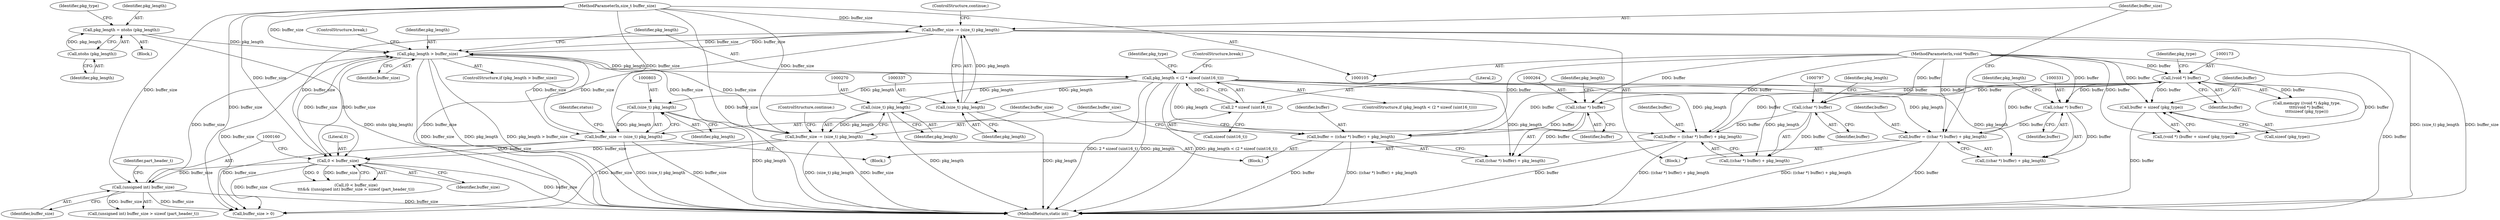 digraph "0_collectd_b589096f907052b3a4da2b9ccc9b0e2e888dfc18@API" {
"1000184" [label="(Call,buffer + sizeof (pkg_type))"];
"1000172" [label="(Call,(void *) buffer)"];
"1000327" [label="(Call,buffer = ((char *) buffer) + pkg_length)"];
"1000330" [label="(Call,(char *) buffer)"];
"1000107" [label="(MethodParameterIn,void *buffer)"];
"1000204" [label="(Call,pkg_length < (2 * sizeof (uint16_t)))"];
"1000199" [label="(Call,pkg_length > buffer_size)"];
"1000190" [label="(Call,pkg_length = ntohs (pkg_length))"];
"1000192" [label="(Call,ntohs (pkg_length))"];
"1000155" [label="(Call,0 < buffer_size)"];
"1000267" [label="(Call,buffer_size -= (size_t) pkg_length)"];
"1000269" [label="(Call,(size_t) pkg_length)"];
"1000108" [label="(MethodParameterIn,size_t buffer_size)"];
"1000800" [label="(Call,buffer_size -= (size_t) pkg_length)"];
"1000802" [label="(Call,(size_t) pkg_length)"];
"1000334" [label="(Call,buffer_size -= (size_t) pkg_length)"];
"1000336" [label="(Call,(size_t) pkg_length)"];
"1000159" [label="(Call,(unsigned int) buffer_size)"];
"1000206" [label="(Call,2 * sizeof (uint16_t))"];
"1000793" [label="(Call,buffer = ((char *) buffer) + pkg_length)"];
"1000796" [label="(Call,(char *) buffer)"];
"1000260" [label="(Call,buffer = ((char *) buffer) + pkg_length)"];
"1000263" [label="(Call,(char *) buffer)"];
"1000801" [label="(Identifier,buffer_size)"];
"1000161" [label="(Identifier,buffer_size)"];
"1000263" [label="(Call,(char *) buffer)"];
"1000157" [label="(Identifier,buffer_size)"];
"1000195" [label="(Identifier,pkg_type)"];
"1000202" [label="(ControlStructure,break;)"];
"1000207" [label="(Literal,2)"];
"1000198" [label="(ControlStructure,if (pkg_length > buffer_size))"];
"1000267" [label="(Call,buffer_size -= (size_t) pkg_length)"];
"1000200" [label="(Identifier,pkg_length)"];
"1000186" [label="(Call,sizeof (pkg_type))"];
"1000108" [label="(MethodParameterIn,size_t buffer_size)"];
"1000191" [label="(Identifier,pkg_length)"];
"1000164" [label="(Block,)"];
"1000152" [label="(Identifier,status)"];
"1000789" [label="(Block,)"];
"1000163" [label="(Identifier,part_header_t)"];
"1000794" [label="(Identifier,buffer)"];
"1000336" [label="(Call,(size_t) pkg_length)"];
"1000261" [label="(Identifier,buffer)"];
"1000272" [label="(ControlStructure,continue;)"];
"1000182" [label="(Call,(void *) (buffer + sizeof (pkg_type)))"];
"1000156" [label="(Literal,0)"];
"1000201" [label="(Identifier,buffer_size)"];
"1000204" [label="(Call,pkg_length < (2 * sizeof (uint16_t)))"];
"1000316" [label="(Block,)"];
"1000334" [label="(Call,buffer_size -= (size_t) pkg_length)"];
"1000249" [label="(Block,)"];
"1000174" [label="(Identifier,buffer)"];
"1000327" [label="(Call,buffer = ((char *) buffer) + pkg_length)"];
"1000260" [label="(Call,buffer = ((char *) buffer) + pkg_length)"];
"1000206" [label="(Call,2 * sizeof (uint16_t))"];
"1000810" [label="(Call,buffer_size > 0)"];
"1000192" [label="(Call,ntohs (pkg_length))"];
"1000804" [label="(Identifier,pkg_length)"];
"1000330" [label="(Call,(char *) buffer)"];
"1000338" [label="(Identifier,pkg_length)"];
"1000184" [label="(Call,buffer + sizeof (pkg_type))"];
"1000799" [label="(Identifier,pkg_length)"];
"1000265" [label="(Identifier,buffer)"];
"1000167" [label="(Call,memcpy ((void *) &pkg_type,\n\t\t\t\t(void *) buffer,\n\t\t\t\tsizeof (pkg_type)))"];
"1000793" [label="(Call,buffer = ((char *) buffer) + pkg_length)"];
"1000203" [label="(ControlStructure,if (pkg_length < (2 * sizeof (uint16_t))))"];
"1000155" [label="(Call,0 < buffer_size)"];
"1000800" [label="(Call,buffer_size -= (size_t) pkg_length)"];
"1000328" [label="(Identifier,buffer)"];
"1000213" [label="(Identifier,pkg_type)"];
"1000269" [label="(Call,(size_t) pkg_length)"];
"1000176" [label="(Identifier,pkg_type)"];
"1000329" [label="(Call,((char *) buffer) + pkg_length)"];
"1000159" [label="(Call,(unsigned int) buffer_size)"];
"1000271" [label="(Identifier,pkg_length)"];
"1000335" [label="(Identifier,buffer_size)"];
"1000802" [label="(Call,(size_t) pkg_length)"];
"1000332" [label="(Identifier,buffer)"];
"1000190" [label="(Call,pkg_length = ntohs (pkg_length))"];
"1000158" [label="(Call,(unsigned int) buffer_size > sizeof (part_header_t))"];
"1000185" [label="(Identifier,buffer)"];
"1000210" [label="(ControlStructure,break;)"];
"1000339" [label="(ControlStructure,continue;)"];
"1000795" [label="(Call,((char *) buffer) + pkg_length)"];
"1000817" [label="(MethodReturn,static int)"];
"1000154" [label="(Call,(0 < buffer_size)\n\t\t\t&& ((unsigned int) buffer_size > sizeof (part_header_t)))"];
"1000798" [label="(Identifier,buffer)"];
"1000796" [label="(Call,(char *) buffer)"];
"1000333" [label="(Identifier,pkg_length)"];
"1000266" [label="(Identifier,pkg_length)"];
"1000199" [label="(Call,pkg_length > buffer_size)"];
"1000193" [label="(Identifier,pkg_length)"];
"1000107" [label="(MethodParameterIn,void *buffer)"];
"1000262" [label="(Call,((char *) buffer) + pkg_length)"];
"1000268" [label="(Identifier,buffer_size)"];
"1000208" [label="(Call,sizeof (uint16_t))"];
"1000172" [label="(Call,(void *) buffer)"];
"1000205" [label="(Identifier,pkg_length)"];
"1000184" -> "1000182"  [label="AST: "];
"1000184" -> "1000186"  [label="CFG: "];
"1000185" -> "1000184"  [label="AST: "];
"1000186" -> "1000184"  [label="AST: "];
"1000182" -> "1000184"  [label="CFG: "];
"1000184" -> "1000817"  [label="DDG: buffer"];
"1000172" -> "1000184"  [label="DDG: buffer"];
"1000107" -> "1000184"  [label="DDG: buffer"];
"1000172" -> "1000167"  [label="AST: "];
"1000172" -> "1000174"  [label="CFG: "];
"1000173" -> "1000172"  [label="AST: "];
"1000174" -> "1000172"  [label="AST: "];
"1000176" -> "1000172"  [label="CFG: "];
"1000172" -> "1000167"  [label="DDG: buffer"];
"1000327" -> "1000172"  [label="DDG: buffer"];
"1000793" -> "1000172"  [label="DDG: buffer"];
"1000260" -> "1000172"  [label="DDG: buffer"];
"1000107" -> "1000172"  [label="DDG: buffer"];
"1000172" -> "1000182"  [label="DDG: buffer"];
"1000172" -> "1000263"  [label="DDG: buffer"];
"1000172" -> "1000330"  [label="DDG: buffer"];
"1000172" -> "1000796"  [label="DDG: buffer"];
"1000327" -> "1000316"  [label="AST: "];
"1000327" -> "1000329"  [label="CFG: "];
"1000328" -> "1000327"  [label="AST: "];
"1000329" -> "1000327"  [label="AST: "];
"1000335" -> "1000327"  [label="CFG: "];
"1000327" -> "1000817"  [label="DDG: buffer"];
"1000327" -> "1000817"  [label="DDG: ((char *) buffer) + pkg_length"];
"1000330" -> "1000327"  [label="DDG: buffer"];
"1000204" -> "1000327"  [label="DDG: pkg_length"];
"1000107" -> "1000327"  [label="DDG: buffer"];
"1000330" -> "1000329"  [label="AST: "];
"1000330" -> "1000332"  [label="CFG: "];
"1000331" -> "1000330"  [label="AST: "];
"1000332" -> "1000330"  [label="AST: "];
"1000333" -> "1000330"  [label="CFG: "];
"1000330" -> "1000329"  [label="DDG: buffer"];
"1000107" -> "1000330"  [label="DDG: buffer"];
"1000107" -> "1000105"  [label="AST: "];
"1000107" -> "1000817"  [label="DDG: buffer"];
"1000107" -> "1000182"  [label="DDG: buffer"];
"1000107" -> "1000260"  [label="DDG: buffer"];
"1000107" -> "1000263"  [label="DDG: buffer"];
"1000107" -> "1000793"  [label="DDG: buffer"];
"1000107" -> "1000796"  [label="DDG: buffer"];
"1000204" -> "1000203"  [label="AST: "];
"1000204" -> "1000206"  [label="CFG: "];
"1000205" -> "1000204"  [label="AST: "];
"1000206" -> "1000204"  [label="AST: "];
"1000210" -> "1000204"  [label="CFG: "];
"1000213" -> "1000204"  [label="CFG: "];
"1000204" -> "1000817"  [label="DDG: 2 * sizeof (uint16_t)"];
"1000204" -> "1000817"  [label="DDG: pkg_length"];
"1000204" -> "1000817"  [label="DDG: pkg_length < (2 * sizeof (uint16_t))"];
"1000199" -> "1000204"  [label="DDG: pkg_length"];
"1000206" -> "1000204"  [label="DDG: 2"];
"1000204" -> "1000260"  [label="DDG: pkg_length"];
"1000204" -> "1000262"  [label="DDG: pkg_length"];
"1000204" -> "1000269"  [label="DDG: pkg_length"];
"1000204" -> "1000329"  [label="DDG: pkg_length"];
"1000204" -> "1000336"  [label="DDG: pkg_length"];
"1000204" -> "1000793"  [label="DDG: pkg_length"];
"1000204" -> "1000795"  [label="DDG: pkg_length"];
"1000204" -> "1000802"  [label="DDG: pkg_length"];
"1000199" -> "1000198"  [label="AST: "];
"1000199" -> "1000201"  [label="CFG: "];
"1000200" -> "1000199"  [label="AST: "];
"1000201" -> "1000199"  [label="AST: "];
"1000202" -> "1000199"  [label="CFG: "];
"1000205" -> "1000199"  [label="CFG: "];
"1000199" -> "1000817"  [label="DDG: buffer_size"];
"1000199" -> "1000817"  [label="DDG: pkg_length"];
"1000199" -> "1000817"  [label="DDG: pkg_length > buffer_size"];
"1000199" -> "1000155"  [label="DDG: buffer_size"];
"1000190" -> "1000199"  [label="DDG: pkg_length"];
"1000155" -> "1000199"  [label="DDG: buffer_size"];
"1000267" -> "1000199"  [label="DDG: buffer_size"];
"1000800" -> "1000199"  [label="DDG: buffer_size"];
"1000159" -> "1000199"  [label="DDG: buffer_size"];
"1000334" -> "1000199"  [label="DDG: buffer_size"];
"1000108" -> "1000199"  [label="DDG: buffer_size"];
"1000199" -> "1000267"  [label="DDG: buffer_size"];
"1000199" -> "1000334"  [label="DDG: buffer_size"];
"1000199" -> "1000800"  [label="DDG: buffer_size"];
"1000199" -> "1000810"  [label="DDG: buffer_size"];
"1000190" -> "1000164"  [label="AST: "];
"1000190" -> "1000192"  [label="CFG: "];
"1000191" -> "1000190"  [label="AST: "];
"1000192" -> "1000190"  [label="AST: "];
"1000195" -> "1000190"  [label="CFG: "];
"1000190" -> "1000817"  [label="DDG: ntohs (pkg_length)"];
"1000192" -> "1000190"  [label="DDG: pkg_length"];
"1000192" -> "1000193"  [label="CFG: "];
"1000193" -> "1000192"  [label="AST: "];
"1000155" -> "1000154"  [label="AST: "];
"1000155" -> "1000157"  [label="CFG: "];
"1000156" -> "1000155"  [label="AST: "];
"1000157" -> "1000155"  [label="AST: "];
"1000160" -> "1000155"  [label="CFG: "];
"1000154" -> "1000155"  [label="CFG: "];
"1000155" -> "1000817"  [label="DDG: buffer_size"];
"1000155" -> "1000154"  [label="DDG: 0"];
"1000155" -> "1000154"  [label="DDG: buffer_size"];
"1000267" -> "1000155"  [label="DDG: buffer_size"];
"1000800" -> "1000155"  [label="DDG: buffer_size"];
"1000334" -> "1000155"  [label="DDG: buffer_size"];
"1000108" -> "1000155"  [label="DDG: buffer_size"];
"1000155" -> "1000159"  [label="DDG: buffer_size"];
"1000155" -> "1000810"  [label="DDG: buffer_size"];
"1000267" -> "1000249"  [label="AST: "];
"1000267" -> "1000269"  [label="CFG: "];
"1000268" -> "1000267"  [label="AST: "];
"1000269" -> "1000267"  [label="AST: "];
"1000272" -> "1000267"  [label="CFG: "];
"1000267" -> "1000817"  [label="DDG: (size_t) pkg_length"];
"1000267" -> "1000817"  [label="DDG: buffer_size"];
"1000269" -> "1000267"  [label="DDG: pkg_length"];
"1000108" -> "1000267"  [label="DDG: buffer_size"];
"1000267" -> "1000810"  [label="DDG: buffer_size"];
"1000269" -> "1000271"  [label="CFG: "];
"1000270" -> "1000269"  [label="AST: "];
"1000271" -> "1000269"  [label="AST: "];
"1000269" -> "1000817"  [label="DDG: pkg_length"];
"1000108" -> "1000105"  [label="AST: "];
"1000108" -> "1000817"  [label="DDG: buffer_size"];
"1000108" -> "1000159"  [label="DDG: buffer_size"];
"1000108" -> "1000334"  [label="DDG: buffer_size"];
"1000108" -> "1000800"  [label="DDG: buffer_size"];
"1000108" -> "1000810"  [label="DDG: buffer_size"];
"1000800" -> "1000789"  [label="AST: "];
"1000800" -> "1000802"  [label="CFG: "];
"1000801" -> "1000800"  [label="AST: "];
"1000802" -> "1000800"  [label="AST: "];
"1000152" -> "1000800"  [label="CFG: "];
"1000800" -> "1000817"  [label="DDG: (size_t) pkg_length"];
"1000800" -> "1000817"  [label="DDG: buffer_size"];
"1000802" -> "1000800"  [label="DDG: pkg_length"];
"1000800" -> "1000810"  [label="DDG: buffer_size"];
"1000802" -> "1000804"  [label="CFG: "];
"1000803" -> "1000802"  [label="AST: "];
"1000804" -> "1000802"  [label="AST: "];
"1000802" -> "1000817"  [label="DDG: pkg_length"];
"1000334" -> "1000316"  [label="AST: "];
"1000334" -> "1000336"  [label="CFG: "];
"1000335" -> "1000334"  [label="AST: "];
"1000336" -> "1000334"  [label="AST: "];
"1000339" -> "1000334"  [label="CFG: "];
"1000334" -> "1000817"  [label="DDG: (size_t) pkg_length"];
"1000334" -> "1000817"  [label="DDG: buffer_size"];
"1000336" -> "1000334"  [label="DDG: pkg_length"];
"1000334" -> "1000810"  [label="DDG: buffer_size"];
"1000336" -> "1000338"  [label="CFG: "];
"1000337" -> "1000336"  [label="AST: "];
"1000338" -> "1000336"  [label="AST: "];
"1000336" -> "1000817"  [label="DDG: pkg_length"];
"1000159" -> "1000158"  [label="AST: "];
"1000159" -> "1000161"  [label="CFG: "];
"1000160" -> "1000159"  [label="AST: "];
"1000161" -> "1000159"  [label="AST: "];
"1000163" -> "1000159"  [label="CFG: "];
"1000159" -> "1000817"  [label="DDG: buffer_size"];
"1000159" -> "1000158"  [label="DDG: buffer_size"];
"1000159" -> "1000810"  [label="DDG: buffer_size"];
"1000206" -> "1000208"  [label="CFG: "];
"1000207" -> "1000206"  [label="AST: "];
"1000208" -> "1000206"  [label="AST: "];
"1000793" -> "1000789"  [label="AST: "];
"1000793" -> "1000795"  [label="CFG: "];
"1000794" -> "1000793"  [label="AST: "];
"1000795" -> "1000793"  [label="AST: "];
"1000801" -> "1000793"  [label="CFG: "];
"1000793" -> "1000817"  [label="DDG: ((char *) buffer) + pkg_length"];
"1000793" -> "1000817"  [label="DDG: buffer"];
"1000796" -> "1000793"  [label="DDG: buffer"];
"1000796" -> "1000795"  [label="AST: "];
"1000796" -> "1000798"  [label="CFG: "];
"1000797" -> "1000796"  [label="AST: "];
"1000798" -> "1000796"  [label="AST: "];
"1000799" -> "1000796"  [label="CFG: "];
"1000796" -> "1000795"  [label="DDG: buffer"];
"1000260" -> "1000249"  [label="AST: "];
"1000260" -> "1000262"  [label="CFG: "];
"1000261" -> "1000260"  [label="AST: "];
"1000262" -> "1000260"  [label="AST: "];
"1000268" -> "1000260"  [label="CFG: "];
"1000260" -> "1000817"  [label="DDG: ((char *) buffer) + pkg_length"];
"1000260" -> "1000817"  [label="DDG: buffer"];
"1000263" -> "1000260"  [label="DDG: buffer"];
"1000263" -> "1000262"  [label="AST: "];
"1000263" -> "1000265"  [label="CFG: "];
"1000264" -> "1000263"  [label="AST: "];
"1000265" -> "1000263"  [label="AST: "];
"1000266" -> "1000263"  [label="CFG: "];
"1000263" -> "1000262"  [label="DDG: buffer"];
}
